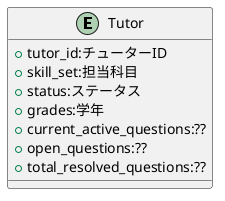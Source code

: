 @startuml

entity "Tutor" {
    + tutor_id:チューターID
    + skill_set:担当科目
    + status:ステータス
    + grades:学年
    + current_active_questions:??
    + open_questions:??
    + total_resolved_questions:??
}

@enduml
